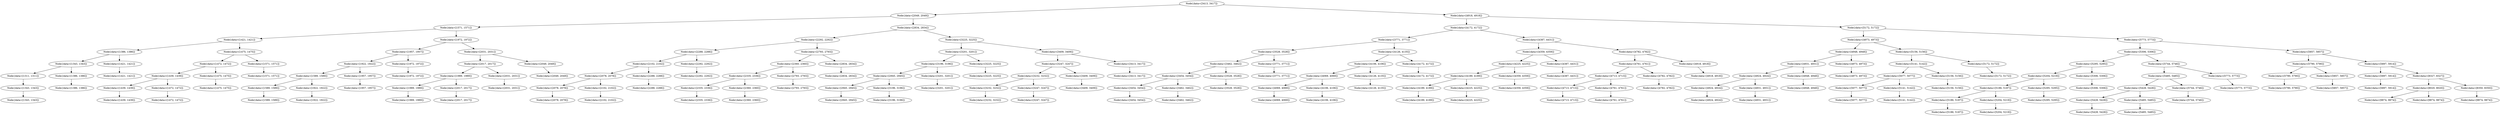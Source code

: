 digraph G{
1609562230 [label="Node{data=[3413, 3417]}"]
1609562230 -> 283920161
283920161 [label="Node{data=[2049, 2049]}"]
283920161 -> 2078250226
2078250226 [label="Node{data=[1571, 1571]}"]
2078250226 -> 1804771537
1804771537 [label="Node{data=[1421, 1421]}"]
1804771537 -> 1268701597
1268701597 [label="Node{data=[1386, 1386]}"]
1268701597 -> 968448640
968448640 [label="Node{data=[1343, 1343]}"]
968448640 -> 1053172033
1053172033 [label="Node{data=[1311, 1311]}"]
1053172033 -> 1076664928
1076664928 [label="Node{data=[1343, 1343]}"]
1076664928 -> 2101604809
2101604809 [label="Node{data=[1343, 1343]}"]
968448640 -> 249416123
249416123 [label="Node{data=[1386, 1386]}"]
249416123 -> 18758920
18758920 [label="Node{data=[1386, 1386]}"]
1268701597 -> 633686225
633686225 [label="Node{data=[1421, 1421]}"]
633686225 -> 1198139417
1198139417 [label="Node{data=[1421, 1421]}"]
1804771537 -> 664449374
664449374 [label="Node{data=[1475, 1475]}"]
664449374 -> 1461464792
1461464792 [label="Node{data=[1472, 1472]}"]
1461464792 -> 1477474090
1477474090 [label="Node{data=[1439, 1439]}"]
1477474090 -> 1319941841
1319941841 [label="Node{data=[1439, 1439]}"]
1319941841 -> 1020198427
1020198427 [label="Node{data=[1439, 1439]}"]
1477474090 -> 177368500
177368500 [label="Node{data=[1472, 1472]}"]
177368500 -> 1373696747
1373696747 [label="Node{data=[1472, 1472]}"]
1461464792 -> 2052185144
2052185144 [label="Node{data=[1475, 1475]}"]
2052185144 -> 832887631
832887631 [label="Node{data=[1475, 1475]}"]
664449374 -> 675475202
675475202 [label="Node{data=[1571, 1571]}"]
675475202 -> 2120431435
2120431435 [label="Node{data=[1571, 1571]}"]
2078250226 -> 178754723
178754723 [label="Node{data=[1972, 1972]}"]
178754723 -> 500058139
500058139 [label="Node{data=[1957, 1957]}"]
500058139 -> 583765599
583765599 [label="Node{data=[1922, 1922]}"]
583765599 -> 1165311010
1165311010 [label="Node{data=[1589, 1589]}"]
1165311010 -> 1933687459
1933687459 [label="Node{data=[1589, 1589]}"]
1933687459 -> 480291392
480291392 [label="Node{data=[1589, 1589]}"]
1165311010 -> 1650943741
1650943741 [label="Node{data=[1922, 1922]}"]
1650943741 -> 236966591
236966591 [label="Node{data=[1922, 1922]}"]
583765599 -> 1895167357
1895167357 [label="Node{data=[1957, 1957]}"]
1895167357 -> 1763619721
1763619721 [label="Node{data=[1957, 1957]}"]
500058139 -> 806842585
806842585 [label="Node{data=[1972, 1972]}"]
806842585 -> 1089324622
1089324622 [label="Node{data=[1972, 1972]}"]
178754723 -> 535600435
535600435 [label="Node{data=[2031, 2031]}"]
535600435 -> 57866172
57866172 [label="Node{data=[2017, 2017]}"]
57866172 -> 149474995
149474995 [label="Node{data=[1989, 1989]}"]
149474995 -> 647607894
647607894 [label="Node{data=[1989, 1989]}"]
647607894 -> 1567077043
1567077043 [label="Node{data=[1989, 1989]}"]
149474995 -> 1237086644
1237086644 [label="Node{data=[2017, 2017]}"]
1237086644 -> 133145446
133145446 [label="Node{data=[2017, 2017]}"]
57866172 -> 1815056075
1815056075 [label="Node{data=[2031, 2031]}"]
1815056075 -> 205343703
205343703 [label="Node{data=[2031, 2031]}"]
535600435 -> 640068149
640068149 [label="Node{data=[2049, 2049]}"]
640068149 -> 1554565380
1554565380 [label="Node{data=[2049, 2049]}"]
283920161 -> 1281445260
1281445260 [label="Node{data=[2834, 2834]}"]
1281445260 -> 719635492
719635492 [label="Node{data=[2292, 2292]}"]
719635492 -> 964736079
964736079 [label="Node{data=[2288, 2288]}"]
964736079 -> 595245714
595245714 [label="Node{data=[2102, 2102]}"]
595245714 -> 1706139228
1706139228 [label="Node{data=[2078, 2078]}"]
1706139228 -> 1769513770
1769513770 [label="Node{data=[2078, 2078]}"]
1769513770 -> 1432768646
1432768646 [label="Node{data=[2078, 2078]}"]
1706139228 -> 591318674
591318674 [label="Node{data=[2102, 2102]}"]
591318674 -> 1242888151
1242888151 [label="Node{data=[2102, 2102]}"]
595245714 -> 1717136460
1717136460 [label="Node{data=[2288, 2288]}"]
1717136460 -> 22864481
22864481 [label="Node{data=[2288, 2288]}"]
964736079 -> 1422124678
1422124678 [label="Node{data=[2292, 2292]}"]
1422124678 -> 964954502
964954502 [label="Node{data=[2292, 2292]}"]
719635492 -> 336734710
336734710 [label="Node{data=[2793, 2793]}"]
336734710 -> 1916505855
1916505855 [label="Node{data=[2360, 2360]}"]
1916505855 -> 965190120
965190120 [label="Node{data=[2335, 2336]}"]
965190120 -> 550917991
550917991 [label="Node{data=[2335, 2336]}"]
550917991 -> 621709074
621709074 [label="Node{data=[2335, 2336]}"]
965190120 -> 200063290
200063290 [label="Node{data=[2360, 2360]}"]
200063290 -> 257999182
257999182 [label="Node{data=[2360, 2360]}"]
1916505855 -> 488624810
488624810 [label="Node{data=[2793, 2793]}"]
488624810 -> 1282990092
1282990092 [label="Node{data=[2793, 2793]}"]
336734710 -> 582202832
582202832 [label="Node{data=[2834, 2834]}"]
582202832 -> 726690425
726690425 [label="Node{data=[2834, 2834]}"]
1281445260 -> 1220114235
1220114235 [label="Node{data=[3225, 3225]}"]
1220114235 -> 1137350304
1137350304 [label="Node{data=[3201, 3201]}"]
1137350304 -> 2087233084
2087233084 [label="Node{data=[3196, 3196]}"]
2087233084 -> 1413679210
1413679210 [label="Node{data=[2945, 2945]}"]
1413679210 -> 1463856502
1463856502 [label="Node{data=[2945, 2945]}"]
1463856502 -> 1084772008
1084772008 [label="Node{data=[2945, 2945]}"]
1413679210 -> 2043169223
2043169223 [label="Node{data=[3196, 3196]}"]
2043169223 -> 897846988
897846988 [label="Node{data=[3196, 3196]}"]
2087233084 -> 1744645655
1744645655 [label="Node{data=[3201, 3201]}"]
1744645655 -> 1705173326
1705173326 [label="Node{data=[3201, 3201]}"]
1137350304 -> 1587485260
1587485260 [label="Node{data=[3225, 3225]}"]
1587485260 -> 1274584381
1274584381 [label="Node{data=[3225, 3225]}"]
1220114235 -> 1165725635
1165725635 [label="Node{data=[3409, 3409]}"]
1165725635 -> 933346995
933346995 [label="Node{data=[3247, 3247]}"]
933346995 -> 298487665
298487665 [label="Node{data=[3232, 3232]}"]
298487665 -> 508881152
508881152 [label="Node{data=[3232, 3232]}"]
508881152 -> 130574494
130574494 [label="Node{data=[3232, 3232]}"]
298487665 -> 1034296050
1034296050 [label="Node{data=[3247, 3247]}"]
1034296050 -> 2018683696
2018683696 [label="Node{data=[3247, 3247]}"]
933346995 -> 1098338771
1098338771 [label="Node{data=[3409, 3409]}"]
1098338771 -> 96423419
96423419 [label="Node{data=[3409, 3409]}"]
1165725635 -> 147043892
147043892 [label="Node{data=[3413, 3417]}"]
147043892 -> 1696962359
1696962359 [label="Node{data=[3413, 3417]}"]
1609562230 -> 505920393
505920393 [label="Node{data=[4918, 4918]}"]
505920393 -> 1627979043
1627979043 [label="Node{data=[4172, 4172]}"]
1627979043 -> 1953465632
1953465632 [label="Node{data=[3771, 3771]}"]
1953465632 -> 1027221685
1027221685 [label="Node{data=[3528, 3528]}"]
1027221685 -> 518137704
518137704 [label="Node{data=[3462, 3462]}"]
518137704 -> 950345842
950345842 [label="Node{data=[3454, 3454]}"]
950345842 -> 812381379
812381379 [label="Node{data=[3454, 3454]}"]
812381379 -> 1559760379
1559760379 [label="Node{data=[3454, 3454]}"]
950345842 -> 1395566699
1395566699 [label="Node{data=[3462, 3462]}"]
1395566699 -> 1108976844
1108976844 [label="Node{data=[3462, 3462]}"]
518137704 -> 767266208
767266208 [label="Node{data=[3528, 3528]}"]
767266208 -> 825281081
825281081 [label="Node{data=[3528, 3528]}"]
1027221685 -> 402346372
402346372 [label="Node{data=[3771, 3771]}"]
402346372 -> 407615603
407615603 [label="Node{data=[3771, 3771]}"]
1953465632 -> 1768742999
1768742999 [label="Node{data=[4126, 4135]}"]
1768742999 -> 1589288513
1589288513 [label="Node{data=[4106, 4106]}"]
1589288513 -> 327193443
327193443 [label="Node{data=[4069, 4069]}"]
327193443 -> 1447901504
1447901504 [label="Node{data=[4069, 4069]}"]
1447901504 -> 1487734150
1487734150 [label="Node{data=[4069, 4069]}"]
327193443 -> 1383055428
1383055428 [label="Node{data=[4106, 4106]}"]
1383055428 -> 1164139233
1164139233 [label="Node{data=[4106, 4106]}"]
1589288513 -> 2061233204
2061233204 [label="Node{data=[4126, 4135]}"]
2061233204 -> 1256871900
1256871900 [label="Node{data=[4126, 4135]}"]
1768742999 -> 1722532645
1722532645 [label="Node{data=[4172, 4172]}"]
1722532645 -> 960510275
960510275 [label="Node{data=[4172, 4172]}"]
1627979043 -> 476043283
476043283 [label="Node{data=[4387, 4431]}"]
476043283 -> 76757235
76757235 [label="Node{data=[4359, 4359]}"]
76757235 -> 1016689071
1016689071 [label="Node{data=[4225, 4225]}"]
1016689071 -> 78372190
78372190 [label="Node{data=[4189, 4189]}"]
78372190 -> 1725305496
1725305496 [label="Node{data=[4189, 4189]}"]
1725305496 -> 2074077713
2074077713 [label="Node{data=[4189, 4189]}"]
78372190 -> 209516740
209516740 [label="Node{data=[4225, 4225]}"]
209516740 -> 1458013496
1458013496 [label="Node{data=[4225, 4225]}"]
1016689071 -> 7544750
7544750 [label="Node{data=[4359, 4359]}"]
7544750 -> 70820563
70820563 [label="Node{data=[4359, 4359]}"]
76757235 -> 1877590088
1877590088 [label="Node{data=[4387, 4431]}"]
1877590088 -> 88950472
88950472 [label="Node{data=[4387, 4431]}"]
476043283 -> 500934560
500934560 [label="Node{data=[4782, 4782]}"]
500934560 -> 1546957042
1546957042 [label="Node{data=[4761, 4761]}"]
1546957042 -> 2113847484
2113847484 [label="Node{data=[4713, 4713]}"]
2113847484 -> 317366989
317366989 [label="Node{data=[4713, 4713]}"]
317366989 -> 1389162903
1389162903 [label="Node{data=[4713, 4713]}"]
2113847484 -> 721840156
721840156 [label="Node{data=[4761, 4761]}"]
721840156 -> 553039584
553039584 [label="Node{data=[4761, 4761]}"]
1546957042 -> 1741522169
1741522169 [label="Node{data=[4782, 4782]}"]
1741522169 -> 1387827678
1387827678 [label="Node{data=[4782, 4782]}"]
500934560 -> 1256604957
1256604957 [label="Node{data=[4918, 4918]}"]
1256604957 -> 1597156119
1597156119 [label="Node{data=[4918, 4918]}"]
505920393 -> 1414727236
1414727236 [label="Node{data=[5172, 5172]}"]
1414727236 -> 1114852209
1114852209 [label="Node{data=[4973, 4973]}"]
1114852209 -> 977612943
977612943 [label="Node{data=[4948, 4948]}"]
977612943 -> 1894076099
1894076099 [label="Node{data=[4931, 4931]}"]
1894076099 -> 1019746237
1019746237 [label="Node{data=[4924, 4924]}"]
1019746237 -> 1689840534
1689840534 [label="Node{data=[4924, 4924]}"]
1689840534 -> 2003467974
2003467974 [label="Node{data=[4924, 4924]}"]
1019746237 -> 757310910
757310910 [label="Node{data=[4931, 4931]}"]
757310910 -> 1370106456
1370106456 [label="Node{data=[4931, 4931]}"]
1894076099 -> 1919782816
1919782816 [label="Node{data=[4948, 4948]}"]
1919782816 -> 1448428389
1448428389 [label="Node{data=[4948, 4948]}"]
977612943 -> 1718293060
1718293060 [label="Node{data=[4973, 4973]}"]
1718293060 -> 1712524347
1712524347 [label="Node{data=[4973, 4973]}"]
1114852209 -> 2023591894
2023591894 [label="Node{data=[5156, 5156]}"]
2023591894 -> 70231499
70231499 [label="Node{data=[5141, 5142]}"]
70231499 -> 988315192
988315192 [label="Node{data=[5077, 5077]}"]
988315192 -> 1155846026
1155846026 [label="Node{data=[5077, 5077]}"]
1155846026 -> 1351814143
1351814143 [label="Node{data=[5077, 5077]}"]
988315192 -> 694943195
694943195 [label="Node{data=[5141, 5142]}"]
694943195 -> 1351307120
1351307120 [label="Node{data=[5141, 5142]}"]
70231499 -> 854671988
854671988 [label="Node{data=[5156, 5156]}"]
854671988 -> 2062904102
2062904102 [label="Node{data=[5156, 5156]}"]
2023591894 -> 210158726
210158726 [label="Node{data=[5172, 5172]}"]
210158726 -> 108849833
108849833 [label="Node{data=[5172, 5172]}"]
1414727236 -> 1051130608
1051130608 [label="Node{data=[5773, 5773]}"]
1051130608 -> 1876630105
1876630105 [label="Node{data=[5306, 5306]}"]
1876630105 -> 1438859728
1438859728 [label="Node{data=[5295, 5295]}"]
1438859728 -> 881578083
881578083 [label="Node{data=[5204, 5219]}"]
881578083 -> 1030999416
1030999416 [label="Node{data=[5186, 5187]}"]
1030999416 -> 181211485
181211485 [label="Node{data=[5186, 5187]}"]
181211485 -> 1171196949
1171196949 [label="Node{data=[5186, 5187]}"]
1030999416 -> 791528455
791528455 [label="Node{data=[5204, 5219]}"]
791528455 -> 211207319
211207319 [label="Node{data=[5204, 5219]}"]
881578083 -> 1848867745
1848867745 [label="Node{data=[5295, 5295]}"]
1848867745 -> 1403088342
1403088342 [label="Node{data=[5295, 5295]}"]
1438859728 -> 309167705
309167705 [label="Node{data=[5306, 5306]}"]
309167705 -> 677726975
677726975 [label="Node{data=[5306, 5306]}"]
1876630105 -> 1576976929
1576976929 [label="Node{data=[5744, 5746]}"]
1576976929 -> 99208085
99208085 [label="Node{data=[5485, 5485]}"]
99208085 -> 2076760639
2076760639 [label="Node{data=[5428, 5428]}"]
2076760639 -> 2037929227
2037929227 [label="Node{data=[5428, 5428]}"]
2037929227 -> 1388081103
1388081103 [label="Node{data=[5428, 5428]}"]
2076760639 -> 423797614
423797614 [label="Node{data=[5485, 5485]}"]
423797614 -> 610700123
610700123 [label="Node{data=[5485, 5485]}"]
99208085 -> 529351377
529351377 [label="Node{data=[5744, 5746]}"]
529351377 -> 780043512
780043512 [label="Node{data=[5744, 5746]}"]
1576976929 -> 581639050
581639050 [label="Node{data=[5773, 5773]}"]
581639050 -> 839348439
839348439 [label="Node{data=[5773, 5773]}"]
1051130608 -> 1198077836
1198077836 [label="Node{data=[5857, 5857]}"]
1198077836 -> 493495005
493495005 [label="Node{data=[5790, 5790]}"]
493495005 -> 1734811057
1734811057 [label="Node{data=[5790, 5790]}"]
1734811057 -> 1852790850
1852790850 [label="Node{data=[5790, 5790]}"]
493495005 -> 1622460244
1622460244 [label="Node{data=[5857, 5857]}"]
1622460244 -> 746876245
746876245 [label="Node{data=[5857, 5857]}"]
1198077836 -> 1934714849
1934714849 [label="Node{data=[5897, 5914]}"]
1934714849 -> 1734909057
1734909057 [label="Node{data=[5897, 5914]}"]
1734909057 -> 564164959
564164959 [label="Node{data=[5897, 5914]}"]
1934714849 -> 784422651
784422651 [label="Node{data=[8327, 8327]}"]
784422651 -> 1456947885
1456947885 [label="Node{data=[8020, 8020]}"]
1456947885 -> 1970815074
1970815074 [label="Node{data=[9874, 9874]}"]
1456947885 -> 1462809875
1462809875 [label="Node{data=[9874, 9874]}"]
784422651 -> 1944213376
1944213376 [label="Node{data=[8350, 8350]}"]
1944213376 -> 525119867
525119867 [label="Node{data=[9874, 9874]}"]
}
